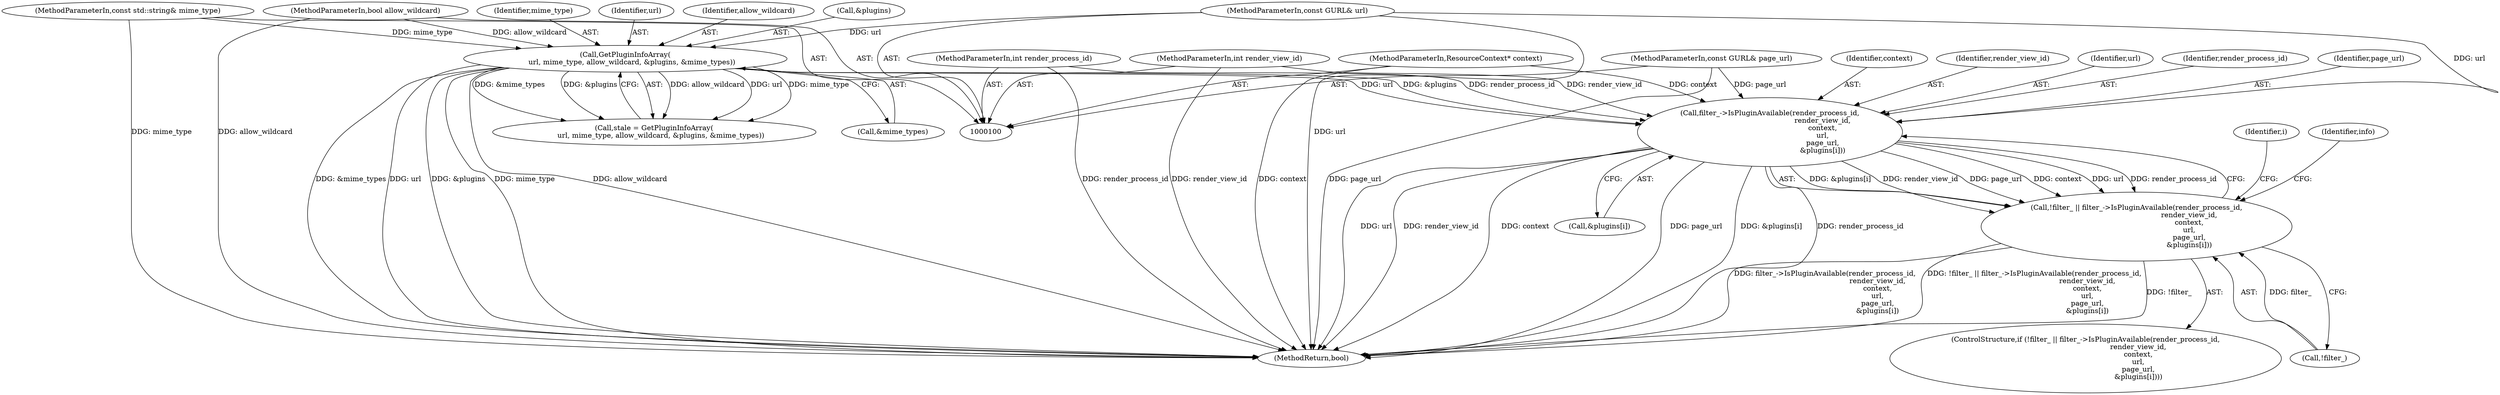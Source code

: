 digraph "0_Chrome_ac8bd041b81e46e4e4fcd5021aaa5499703952e6_4@array" {
"1000154" [label="(Call,filter_->IsPluginAvailable(render_process_id,\n                                               render_view_id,\n                                               context,\n                                               url,\n                                               page_url,\n                                               &plugins[i]))"];
"1000101" [label="(MethodParameterIn,int render_process_id)"];
"1000102" [label="(MethodParameterIn,int render_view_id)"];
"1000103" [label="(MethodParameterIn,ResourceContext* context)"];
"1000125" [label="(Call,GetPluginInfoArray(\n      url, mime_type, allow_wildcard, &plugins, &mime_types))"];
"1000104" [label="(MethodParameterIn,const GURL& url)"];
"1000106" [label="(MethodParameterIn,const std::string& mime_type)"];
"1000107" [label="(MethodParameterIn,bool allow_wildcard)"];
"1000105" [label="(MethodParameterIn,const GURL& page_url)"];
"1000151" [label="(Call,!filter_ || filter_->IsPluginAvailable(render_process_id,\n                                               render_view_id,\n                                               context,\n                                               url,\n                                               page_url,\n                                               &plugins[i]))"];
"1000160" [label="(Call,&plugins[i])"];
"1000157" [label="(Identifier,context)"];
"1000104" [label="(MethodParameterIn,const GURL& url)"];
"1000150" [label="(ControlStructure,if (!filter_ || filter_->IsPluginAvailable(render_process_id,\n                                               render_view_id,\n                                               context,\n                                               url,\n                                               page_url,\n                                               &plugins[i])))"];
"1000103" [label="(MethodParameterIn,ResourceContext* context)"];
"1000128" [label="(Identifier,allow_wildcard)"];
"1000129" [label="(Call,&plugins)"];
"1000156" [label="(Identifier,render_view_id)"];
"1000158" [label="(Identifier,url)"];
"1000127" [label="(Identifier,mime_type)"];
"1000155" [label="(Identifier,render_process_id)"];
"1000148" [label="(Identifier,i)"];
"1000107" [label="(MethodParameterIn,bool allow_wildcard)"];
"1000125" [label="(Call,GetPluginInfoArray(\n      url, mime_type, allow_wildcard, &plugins, &mime_types))"];
"1000154" [label="(Call,filter_->IsPluginAvailable(render_process_id,\n                                               render_view_id,\n                                               context,\n                                               url,\n                                               page_url,\n                                               &plugins[i]))"];
"1000167" [label="(Identifier,info)"];
"1000159" [label="(Identifier,page_url)"];
"1000131" [label="(Call,&mime_types)"];
"1000102" [label="(MethodParameterIn,int render_view_id)"];
"1000151" [label="(Call,!filter_ || filter_->IsPluginAvailable(render_process_id,\n                                               render_view_id,\n                                               context,\n                                               url,\n                                               page_url,\n                                               &plugins[i]))"];
"1000126" [label="(Identifier,url)"];
"1000183" [label="(MethodReturn,bool)"];
"1000101" [label="(MethodParameterIn,int render_process_id)"];
"1000105" [label="(MethodParameterIn,const GURL& page_url)"];
"1000152" [label="(Call,!filter_)"];
"1000106" [label="(MethodParameterIn,const std::string& mime_type)"];
"1000123" [label="(Call,stale = GetPluginInfoArray(\n      url, mime_type, allow_wildcard, &plugins, &mime_types))"];
"1000154" -> "1000151"  [label="AST: "];
"1000154" -> "1000160"  [label="CFG: "];
"1000155" -> "1000154"  [label="AST: "];
"1000156" -> "1000154"  [label="AST: "];
"1000157" -> "1000154"  [label="AST: "];
"1000158" -> "1000154"  [label="AST: "];
"1000159" -> "1000154"  [label="AST: "];
"1000160" -> "1000154"  [label="AST: "];
"1000151" -> "1000154"  [label="CFG: "];
"1000154" -> "1000183"  [label="DDG: context"];
"1000154" -> "1000183"  [label="DDG: page_url"];
"1000154" -> "1000183"  [label="DDG: &plugins[i]"];
"1000154" -> "1000183"  [label="DDG: render_process_id"];
"1000154" -> "1000183"  [label="DDG: url"];
"1000154" -> "1000183"  [label="DDG: render_view_id"];
"1000154" -> "1000151"  [label="DDG: &plugins[i]"];
"1000154" -> "1000151"  [label="DDG: render_view_id"];
"1000154" -> "1000151"  [label="DDG: page_url"];
"1000154" -> "1000151"  [label="DDG: context"];
"1000154" -> "1000151"  [label="DDG: url"];
"1000154" -> "1000151"  [label="DDG: render_process_id"];
"1000101" -> "1000154"  [label="DDG: render_process_id"];
"1000102" -> "1000154"  [label="DDG: render_view_id"];
"1000103" -> "1000154"  [label="DDG: context"];
"1000125" -> "1000154"  [label="DDG: url"];
"1000125" -> "1000154"  [label="DDG: &plugins"];
"1000104" -> "1000154"  [label="DDG: url"];
"1000105" -> "1000154"  [label="DDG: page_url"];
"1000101" -> "1000100"  [label="AST: "];
"1000101" -> "1000183"  [label="DDG: render_process_id"];
"1000102" -> "1000100"  [label="AST: "];
"1000102" -> "1000183"  [label="DDG: render_view_id"];
"1000103" -> "1000100"  [label="AST: "];
"1000103" -> "1000183"  [label="DDG: context"];
"1000125" -> "1000123"  [label="AST: "];
"1000125" -> "1000131"  [label="CFG: "];
"1000126" -> "1000125"  [label="AST: "];
"1000127" -> "1000125"  [label="AST: "];
"1000128" -> "1000125"  [label="AST: "];
"1000129" -> "1000125"  [label="AST: "];
"1000131" -> "1000125"  [label="AST: "];
"1000123" -> "1000125"  [label="CFG: "];
"1000125" -> "1000183"  [label="DDG: url"];
"1000125" -> "1000183"  [label="DDG: &plugins"];
"1000125" -> "1000183"  [label="DDG: mime_type"];
"1000125" -> "1000183"  [label="DDG: allow_wildcard"];
"1000125" -> "1000183"  [label="DDG: &mime_types"];
"1000125" -> "1000123"  [label="DDG: allow_wildcard"];
"1000125" -> "1000123"  [label="DDG: url"];
"1000125" -> "1000123"  [label="DDG: mime_type"];
"1000125" -> "1000123"  [label="DDG: &mime_types"];
"1000125" -> "1000123"  [label="DDG: &plugins"];
"1000104" -> "1000125"  [label="DDG: url"];
"1000106" -> "1000125"  [label="DDG: mime_type"];
"1000107" -> "1000125"  [label="DDG: allow_wildcard"];
"1000104" -> "1000100"  [label="AST: "];
"1000104" -> "1000183"  [label="DDG: url"];
"1000106" -> "1000100"  [label="AST: "];
"1000106" -> "1000183"  [label="DDG: mime_type"];
"1000107" -> "1000100"  [label="AST: "];
"1000107" -> "1000183"  [label="DDG: allow_wildcard"];
"1000105" -> "1000100"  [label="AST: "];
"1000105" -> "1000183"  [label="DDG: page_url"];
"1000151" -> "1000150"  [label="AST: "];
"1000151" -> "1000152"  [label="CFG: "];
"1000152" -> "1000151"  [label="AST: "];
"1000167" -> "1000151"  [label="CFG: "];
"1000148" -> "1000151"  [label="CFG: "];
"1000151" -> "1000183"  [label="DDG: filter_->IsPluginAvailable(render_process_id,\n                                               render_view_id,\n                                               context,\n                                               url,\n                                               page_url,\n                                               &plugins[i])"];
"1000151" -> "1000183"  [label="DDG: !filter_ || filter_->IsPluginAvailable(render_process_id,\n                                               render_view_id,\n                                               context,\n                                               url,\n                                               page_url,\n                                               &plugins[i])"];
"1000151" -> "1000183"  [label="DDG: !filter_"];
"1000152" -> "1000151"  [label="DDG: filter_"];
}
